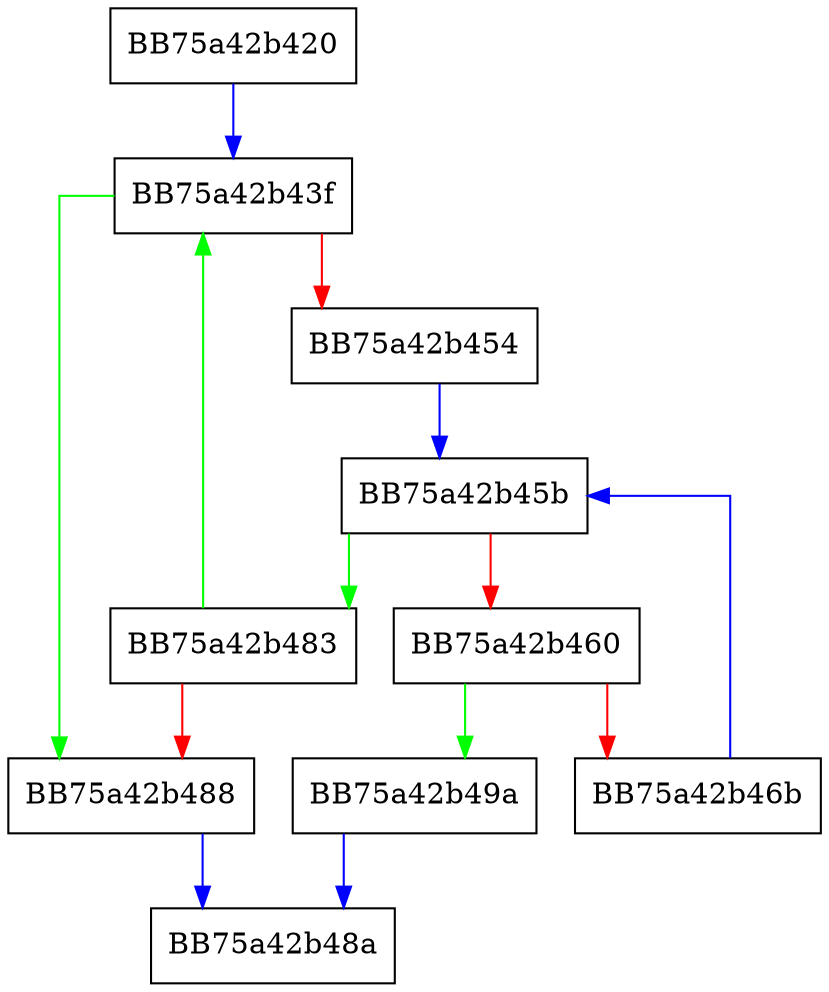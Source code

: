 digraph skip_ignored {
  node [shape="box"];
  graph [splines=ortho];
  BB75a42b420 -> BB75a42b43f [color="blue"];
  BB75a42b43f -> BB75a42b488 [color="green"];
  BB75a42b43f -> BB75a42b454 [color="red"];
  BB75a42b454 -> BB75a42b45b [color="blue"];
  BB75a42b45b -> BB75a42b483 [color="green"];
  BB75a42b45b -> BB75a42b460 [color="red"];
  BB75a42b460 -> BB75a42b49a [color="green"];
  BB75a42b460 -> BB75a42b46b [color="red"];
  BB75a42b46b -> BB75a42b45b [color="blue"];
  BB75a42b483 -> BB75a42b43f [color="green"];
  BB75a42b483 -> BB75a42b488 [color="red"];
  BB75a42b488 -> BB75a42b48a [color="blue"];
  BB75a42b49a -> BB75a42b48a [color="blue"];
}